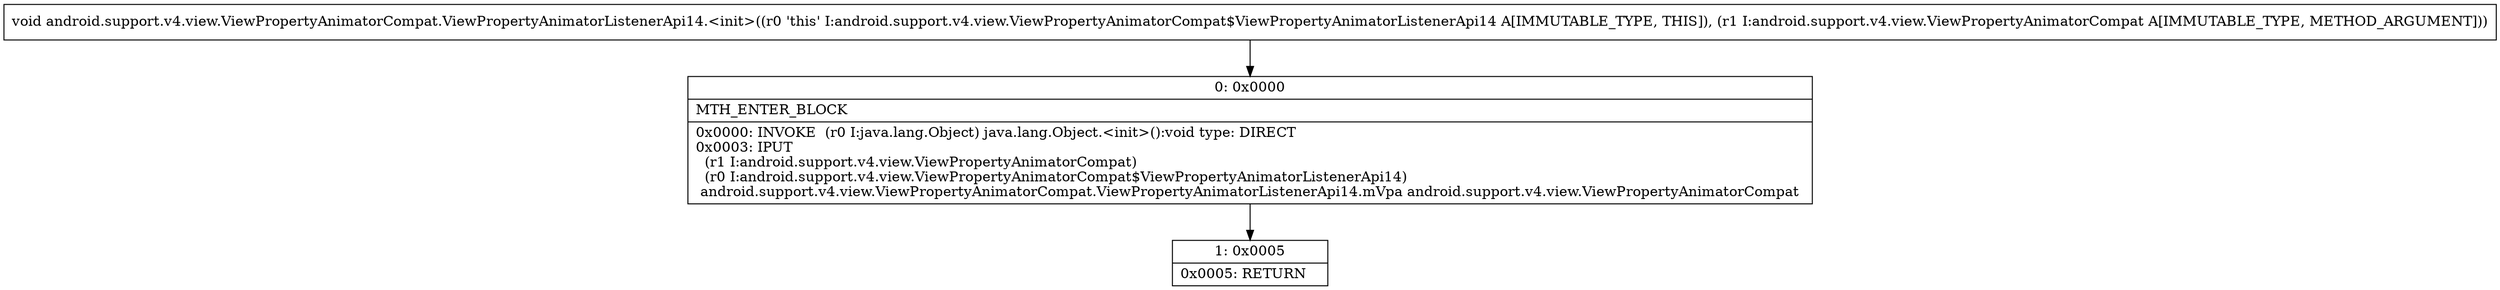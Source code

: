 digraph "CFG forandroid.support.v4.view.ViewPropertyAnimatorCompat.ViewPropertyAnimatorListenerApi14.\<init\>(Landroid\/support\/v4\/view\/ViewPropertyAnimatorCompat;)V" {
Node_0 [shape=record,label="{0\:\ 0x0000|MTH_ENTER_BLOCK\l|0x0000: INVOKE  (r0 I:java.lang.Object) java.lang.Object.\<init\>():void type: DIRECT \l0x0003: IPUT  \l  (r1 I:android.support.v4.view.ViewPropertyAnimatorCompat)\l  (r0 I:android.support.v4.view.ViewPropertyAnimatorCompat$ViewPropertyAnimatorListenerApi14)\l android.support.v4.view.ViewPropertyAnimatorCompat.ViewPropertyAnimatorListenerApi14.mVpa android.support.v4.view.ViewPropertyAnimatorCompat \l}"];
Node_1 [shape=record,label="{1\:\ 0x0005|0x0005: RETURN   \l}"];
MethodNode[shape=record,label="{void android.support.v4.view.ViewPropertyAnimatorCompat.ViewPropertyAnimatorListenerApi14.\<init\>((r0 'this' I:android.support.v4.view.ViewPropertyAnimatorCompat$ViewPropertyAnimatorListenerApi14 A[IMMUTABLE_TYPE, THIS]), (r1 I:android.support.v4.view.ViewPropertyAnimatorCompat A[IMMUTABLE_TYPE, METHOD_ARGUMENT])) }"];
MethodNode -> Node_0;
Node_0 -> Node_1;
}

